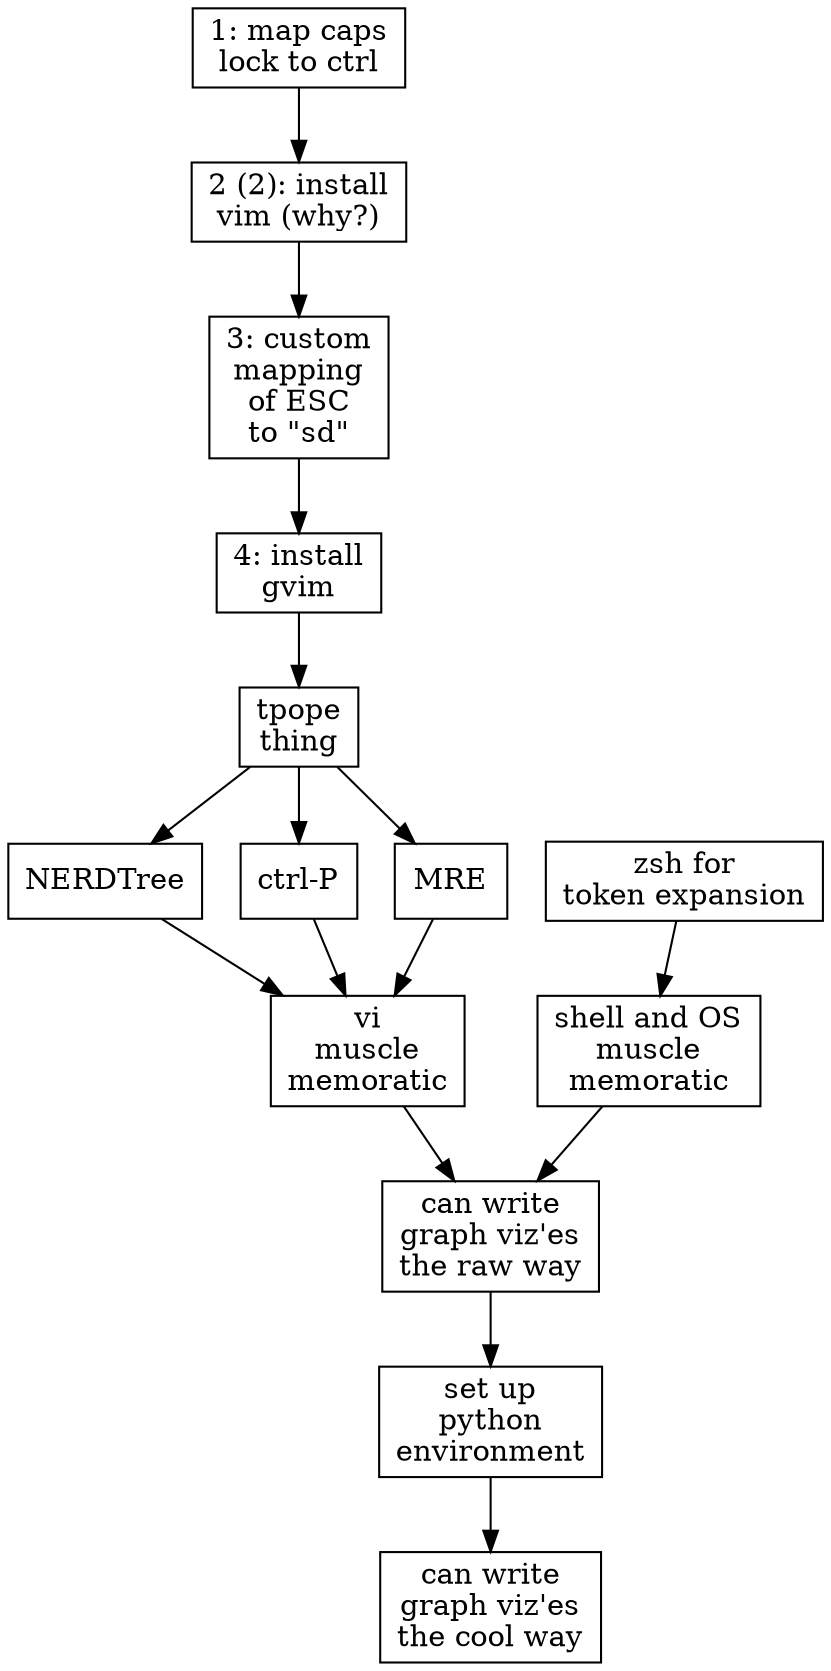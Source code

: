 digraph g {
/* discussion:
This document was created just for us to organize our strategy for
where to start with getting set up on a new machine..

It sort of relates to the nearby "timesheet".

Originally we had planned on "melting" the content in this document into
[#406] the "everything" graph (by retroactively inter-splicing activity
on that graph with the commits that relate to the nodes), so that we could
animate our efforts here in context with the big picture (and show it in
context with the bigger graph).

But now that we have gotten to the end of that effort, we realize that such
a retro-active melting would be superfluous and inelegant. But we couldn't
bring ourselves to just delete the document so here it is.)
*/
node[shape="rect"]
thing_12[label="1: map caps\nlock to ctrl"]
thing_12->thing_05
thing_05[label="2 (2): install\nvim (why?)"]
thing_05->thing_09
thing_09[label="3: custom\nmapping\nof ESC\nto \"sd\""]
thing_09->thing_07
thing_07[label="4: install\ngvim"]
thing_07->thing_06
thing_06[label="tpope\nthing"]
thing_06->thing_08
thing_08[label="NERDTree"]
thing_08->thing_01
thing_06->thing_10
thing_10[label="ctrl-P"]
thing_10->thing_01
thing_06->thing_11
thing_11[label="MRE"]
thing_11->thing_01
thing_01[label="vi\nmuscle\nmemoratic"]
thing_01->thing_03
thing_04[label="zsh for\ntoken expansion"]
thing_04->thing_02
thing_02[label="shell and OS\nmuscle\nmemoratic"]
thing_02->thing_03
thing_03[label="can write\ngraph viz'es\nthe raw way"]
thing_03->thing_14
thing_14[label="set up\npython\nenvironment"]
thing_14->thing_13
thing_13[label="can write\ngraph viz'es\nthe cool way"]
}
/*
# #born
*/
